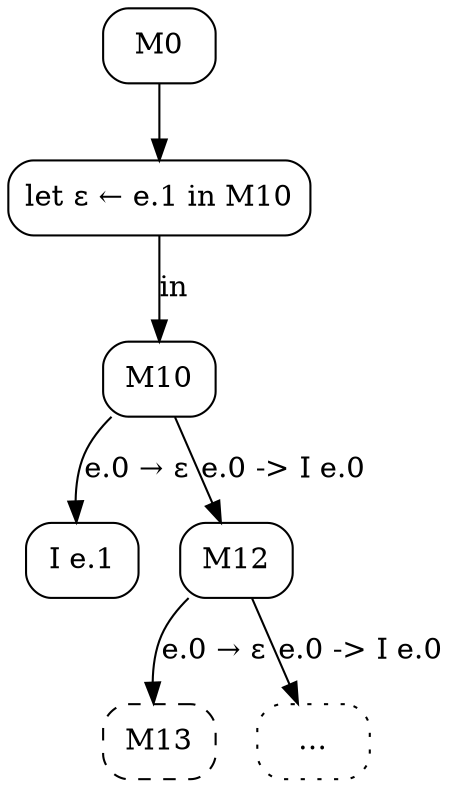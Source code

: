 digraph {
  node [shape=box, style=rounded];

  M0;
  M1 [label="let ε ← e.1 in M10"];
  M0 -> M1;
  M10;
  M1 -> M10 [label="in"];
  M11 [label="I e.1"];
  M10 -> M11 [label="e.0 → ε"];
  M12;
  M10 -> M12 [label="e.0 -> I e.0"];
  M13 [style="rounded,dashed"];
  M12 -> M13 [label="e.0 → ε"];
  M14 [label="…", style="rounded,dotted"];
  M12 -> M14 [label="e.0 -> I e.0"];
}
